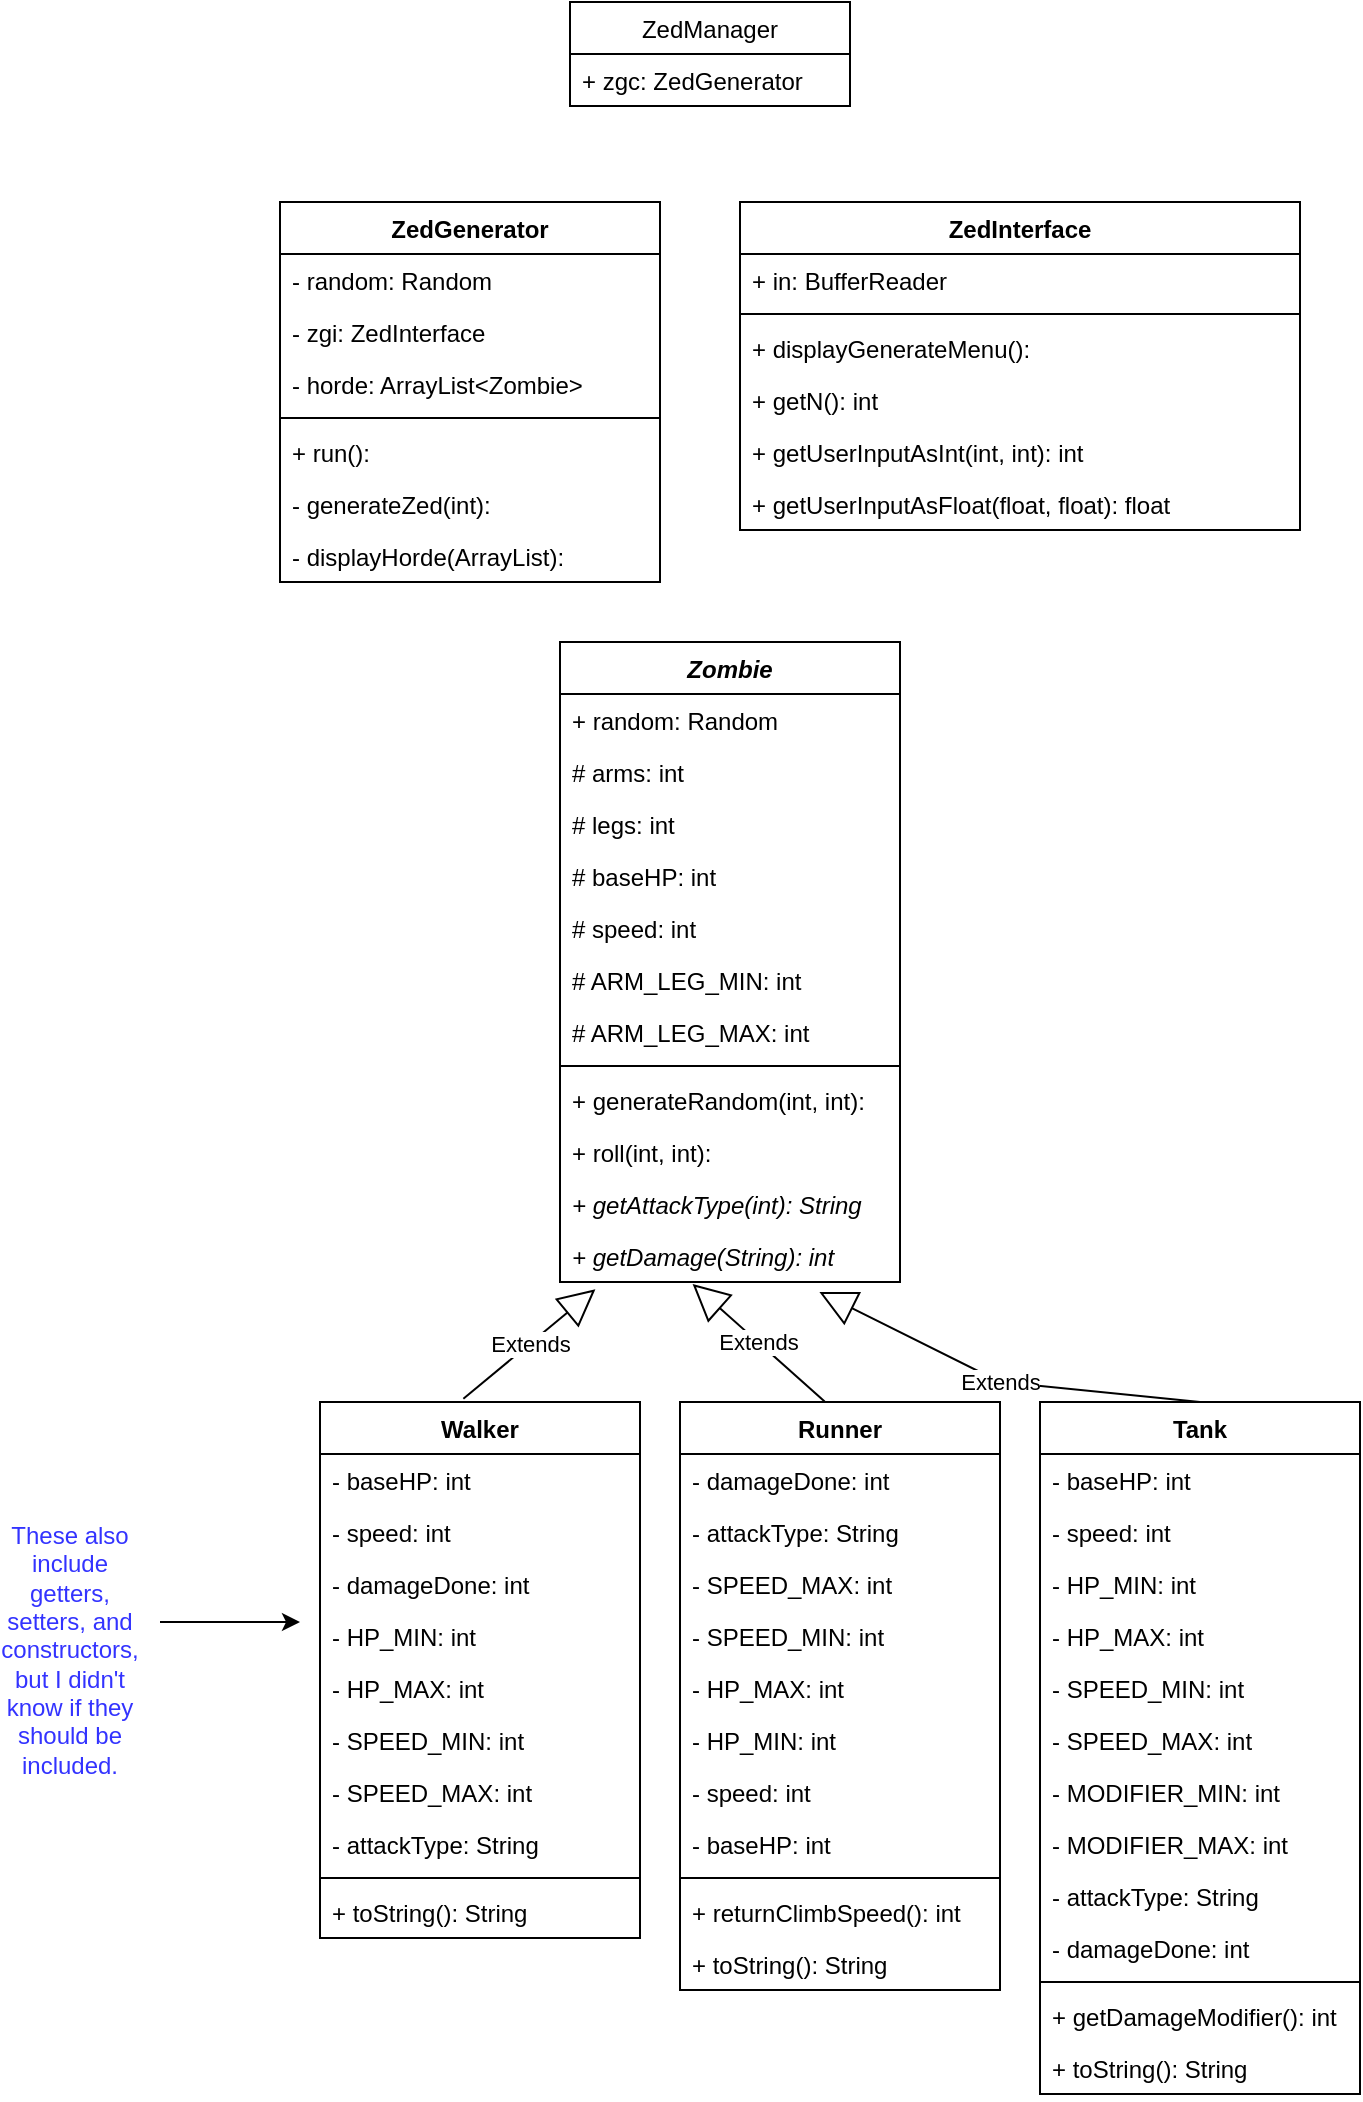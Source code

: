 <mxfile version="16.5.2" type="device"><diagram id="yumjWtcRflNdmoUsbofD" name="Page-1"><mxGraphModel dx="1209" dy="749" grid="1" gridSize="10" guides="1" tooltips="1" connect="1" arrows="1" fold="1" page="1" pageScale="1" pageWidth="850" pageHeight="1100" math="0" shadow="0"><root><mxCell id="0"/><mxCell id="1" parent="0"/><mxCell id="LTERtwyC3U1qqZf8v5CC-1" value="ZedGenerator" style="swimlane;fontStyle=1;align=center;verticalAlign=top;childLayout=stackLayout;horizontal=1;startSize=26;horizontalStack=0;resizeParent=1;resizeParentMax=0;resizeLast=0;collapsible=1;marginBottom=0;" parent="1" vertex="1"><mxGeometry x="210" y="120" width="190" height="190" as="geometry"/></mxCell><mxCell id="LTERtwyC3U1qqZf8v5CC-8" value="- random: Random" style="text;strokeColor=none;fillColor=none;align=left;verticalAlign=top;spacingLeft=4;spacingRight=4;overflow=hidden;rotatable=0;points=[[0,0.5],[1,0.5]];portConstraint=eastwest;" parent="LTERtwyC3U1qqZf8v5CC-1" vertex="1"><mxGeometry y="26" width="190" height="26" as="geometry"/></mxCell><mxCell id="LTERtwyC3U1qqZf8v5CC-7" value="- zgi: ZedInterface" style="text;strokeColor=none;fillColor=none;align=left;verticalAlign=top;spacingLeft=4;spacingRight=4;overflow=hidden;rotatable=0;points=[[0,0.5],[1,0.5]];portConstraint=eastwest;" parent="LTERtwyC3U1qqZf8v5CC-1" vertex="1"><mxGeometry y="52" width="190" height="26" as="geometry"/></mxCell><mxCell id="LTERtwyC3U1qqZf8v5CC-2" value="- horde: ArrayList&lt;Zombie&gt;" style="text;strokeColor=none;fillColor=none;align=left;verticalAlign=top;spacingLeft=4;spacingRight=4;overflow=hidden;rotatable=0;points=[[0,0.5],[1,0.5]];portConstraint=eastwest;" parent="LTERtwyC3U1qqZf8v5CC-1" vertex="1"><mxGeometry y="78" width="190" height="26" as="geometry"/></mxCell><mxCell id="LTERtwyC3U1qqZf8v5CC-3" value="" style="line;strokeWidth=1;fillColor=none;align=left;verticalAlign=middle;spacingTop=-1;spacingLeft=3;spacingRight=3;rotatable=0;labelPosition=right;points=[];portConstraint=eastwest;" parent="LTERtwyC3U1qqZf8v5CC-1" vertex="1"><mxGeometry y="104" width="190" height="8" as="geometry"/></mxCell><mxCell id="LTERtwyC3U1qqZf8v5CC-4" value="+ run(): " style="text;strokeColor=none;fillColor=none;align=left;verticalAlign=top;spacingLeft=4;spacingRight=4;overflow=hidden;rotatable=0;points=[[0,0.5],[1,0.5]];portConstraint=eastwest;" parent="LTERtwyC3U1qqZf8v5CC-1" vertex="1"><mxGeometry y="112" width="190" height="26" as="geometry"/></mxCell><mxCell id="LTERtwyC3U1qqZf8v5CC-5" value="- generateZed(int): " style="text;strokeColor=none;fillColor=none;align=left;verticalAlign=top;spacingLeft=4;spacingRight=4;overflow=hidden;rotatable=0;points=[[0,0.5],[1,0.5]];portConstraint=eastwest;" parent="LTERtwyC3U1qqZf8v5CC-1" vertex="1"><mxGeometry y="138" width="190" height="26" as="geometry"/></mxCell><mxCell id="LTERtwyC3U1qqZf8v5CC-6" value="- displayHorde(ArrayList): " style="text;strokeColor=none;fillColor=none;align=left;verticalAlign=top;spacingLeft=4;spacingRight=4;overflow=hidden;rotatable=0;points=[[0,0.5],[1,0.5]];portConstraint=eastwest;" parent="LTERtwyC3U1qqZf8v5CC-1" vertex="1"><mxGeometry y="164" width="190" height="26" as="geometry"/></mxCell><mxCell id="LTERtwyC3U1qqZf8v5CC-9" value="ZedInterface" style="swimlane;fontStyle=1;align=center;verticalAlign=top;childLayout=stackLayout;horizontal=1;startSize=26;horizontalStack=0;resizeParent=1;resizeParentMax=0;resizeLast=0;collapsible=1;marginBottom=0;" parent="1" vertex="1"><mxGeometry x="440" y="120" width="280" height="164" as="geometry"/></mxCell><mxCell id="LTERtwyC3U1qqZf8v5CC-10" value="+ in: BufferReader" style="text;strokeColor=none;fillColor=none;align=left;verticalAlign=top;spacingLeft=4;spacingRight=4;overflow=hidden;rotatable=0;points=[[0,0.5],[1,0.5]];portConstraint=eastwest;" parent="LTERtwyC3U1qqZf8v5CC-9" vertex="1"><mxGeometry y="26" width="280" height="26" as="geometry"/></mxCell><mxCell id="LTERtwyC3U1qqZf8v5CC-11" value="" style="line;strokeWidth=1;fillColor=none;align=left;verticalAlign=middle;spacingTop=-1;spacingLeft=3;spacingRight=3;rotatable=0;labelPosition=right;points=[];portConstraint=eastwest;" parent="LTERtwyC3U1qqZf8v5CC-9" vertex="1"><mxGeometry y="52" width="280" height="8" as="geometry"/></mxCell><mxCell id="LTERtwyC3U1qqZf8v5CC-12" value="+ displayGenerateMenu(): " style="text;strokeColor=none;fillColor=none;align=left;verticalAlign=top;spacingLeft=4;spacingRight=4;overflow=hidden;rotatable=0;points=[[0,0.5],[1,0.5]];portConstraint=eastwest;" parent="LTERtwyC3U1qqZf8v5CC-9" vertex="1"><mxGeometry y="60" width="280" height="26" as="geometry"/></mxCell><mxCell id="LTERtwyC3U1qqZf8v5CC-13" value="+ getN(): int" style="text;strokeColor=none;fillColor=none;align=left;verticalAlign=top;spacingLeft=4;spacingRight=4;overflow=hidden;rotatable=0;points=[[0,0.5],[1,0.5]];portConstraint=eastwest;" parent="LTERtwyC3U1qqZf8v5CC-9" vertex="1"><mxGeometry y="86" width="280" height="26" as="geometry"/></mxCell><mxCell id="LTERtwyC3U1qqZf8v5CC-15" value="+ getUserInputAsInt(int, int): int" style="text;strokeColor=none;fillColor=none;align=left;verticalAlign=top;spacingLeft=4;spacingRight=4;overflow=hidden;rotatable=0;points=[[0,0.5],[1,0.5]];portConstraint=eastwest;" parent="LTERtwyC3U1qqZf8v5CC-9" vertex="1"><mxGeometry y="112" width="280" height="26" as="geometry"/></mxCell><mxCell id="LTERtwyC3U1qqZf8v5CC-16" value="+ getUserInputAsFloat(float, float): float" style="text;strokeColor=none;fillColor=none;align=left;verticalAlign=top;spacingLeft=4;spacingRight=4;overflow=hidden;rotatable=0;points=[[0,0.5],[1,0.5]];portConstraint=eastwest;" parent="LTERtwyC3U1qqZf8v5CC-9" vertex="1"><mxGeometry y="138" width="280" height="26" as="geometry"/></mxCell><mxCell id="LTERtwyC3U1qqZf8v5CC-17" value="ZedManager" style="swimlane;fontStyle=0;childLayout=stackLayout;horizontal=1;startSize=26;fillColor=none;horizontalStack=0;resizeParent=1;resizeParentMax=0;resizeLast=0;collapsible=1;marginBottom=0;" parent="1" vertex="1"><mxGeometry x="355" y="20" width="140" height="52" as="geometry"/></mxCell><mxCell id="LTERtwyC3U1qqZf8v5CC-18" value="+ zgc: ZedGenerator" style="text;strokeColor=none;fillColor=none;align=left;verticalAlign=top;spacingLeft=4;spacingRight=4;overflow=hidden;rotatable=0;points=[[0,0.5],[1,0.5]];portConstraint=eastwest;" parent="LTERtwyC3U1qqZf8v5CC-17" vertex="1"><mxGeometry y="26" width="140" height="26" as="geometry"/></mxCell><mxCell id="LTERtwyC3U1qqZf8v5CC-21" value="Zombie" style="swimlane;fontStyle=3;align=center;verticalAlign=top;childLayout=stackLayout;horizontal=1;startSize=26;horizontalStack=0;resizeParent=1;resizeParentMax=0;resizeLast=0;collapsible=1;marginBottom=0;" parent="1" vertex="1"><mxGeometry x="350" y="340" width="170" height="320" as="geometry"/></mxCell><mxCell id="LTERtwyC3U1qqZf8v5CC-32" value="+ random: Random" style="text;strokeColor=none;fillColor=none;align=left;verticalAlign=top;spacingLeft=4;spacingRight=4;overflow=hidden;rotatable=0;points=[[0,0.5],[1,0.5]];portConstraint=eastwest;" parent="LTERtwyC3U1qqZf8v5CC-21" vertex="1"><mxGeometry y="26" width="170" height="26" as="geometry"/></mxCell><mxCell id="LTERtwyC3U1qqZf8v5CC-22" value="# arms: int" style="text;strokeColor=none;fillColor=none;align=left;verticalAlign=top;spacingLeft=4;spacingRight=4;overflow=hidden;rotatable=0;points=[[0,0.5],[1,0.5]];portConstraint=eastwest;" parent="LTERtwyC3U1qqZf8v5CC-21" vertex="1"><mxGeometry y="52" width="170" height="26" as="geometry"/></mxCell><mxCell id="LTERtwyC3U1qqZf8v5CC-26" value="# legs: int" style="text;strokeColor=none;fillColor=none;align=left;verticalAlign=top;spacingLeft=4;spacingRight=4;overflow=hidden;rotatable=0;points=[[0,0.5],[1,0.5]];portConstraint=eastwest;" parent="LTERtwyC3U1qqZf8v5CC-21" vertex="1"><mxGeometry y="78" width="170" height="26" as="geometry"/></mxCell><mxCell id="LTERtwyC3U1qqZf8v5CC-31" value="# baseHP: int" style="text;strokeColor=none;fillColor=none;align=left;verticalAlign=top;spacingLeft=4;spacingRight=4;overflow=hidden;rotatable=0;points=[[0,0.5],[1,0.5]];portConstraint=eastwest;" parent="LTERtwyC3U1qqZf8v5CC-21" vertex="1"><mxGeometry y="104" width="170" height="26" as="geometry"/></mxCell><mxCell id="LTERtwyC3U1qqZf8v5CC-30" value="# speed: int" style="text;strokeColor=none;fillColor=none;align=left;verticalAlign=top;spacingLeft=4;spacingRight=4;overflow=hidden;rotatable=0;points=[[0,0.5],[1,0.5]];portConstraint=eastwest;" parent="LTERtwyC3U1qqZf8v5CC-21" vertex="1"><mxGeometry y="130" width="170" height="26" as="geometry"/></mxCell><mxCell id="LTERtwyC3U1qqZf8v5CC-29" value="# ARM_LEG_MIN: int" style="text;strokeColor=none;fillColor=none;align=left;verticalAlign=top;spacingLeft=4;spacingRight=4;overflow=hidden;rotatable=0;points=[[0,0.5],[1,0.5]];portConstraint=eastwest;" parent="LTERtwyC3U1qqZf8v5CC-21" vertex="1"><mxGeometry y="156" width="170" height="26" as="geometry"/></mxCell><mxCell id="LTERtwyC3U1qqZf8v5CC-28" value="# ARM_LEG_MAX: int" style="text;strokeColor=none;fillColor=none;align=left;verticalAlign=top;spacingLeft=4;spacingRight=4;overflow=hidden;rotatable=0;points=[[0,0.5],[1,0.5]];portConstraint=eastwest;" parent="LTERtwyC3U1qqZf8v5CC-21" vertex="1"><mxGeometry y="182" width="170" height="26" as="geometry"/></mxCell><mxCell id="LTERtwyC3U1qqZf8v5CC-23" value="" style="line;strokeWidth=1;fillColor=none;align=left;verticalAlign=middle;spacingTop=-1;spacingLeft=3;spacingRight=3;rotatable=0;labelPosition=right;points=[];portConstraint=eastwest;" parent="LTERtwyC3U1qqZf8v5CC-21" vertex="1"><mxGeometry y="208" width="170" height="8" as="geometry"/></mxCell><mxCell id="LTERtwyC3U1qqZf8v5CC-24" value="+ generateRandom(int, int): " style="text;strokeColor=none;fillColor=none;align=left;verticalAlign=top;spacingLeft=4;spacingRight=4;overflow=hidden;rotatable=0;points=[[0,0.5],[1,0.5]];portConstraint=eastwest;" parent="LTERtwyC3U1qqZf8v5CC-21" vertex="1"><mxGeometry y="216" width="170" height="26" as="geometry"/></mxCell><mxCell id="LTERtwyC3U1qqZf8v5CC-33" value="+ roll(int, int): " style="text;strokeColor=none;fillColor=none;align=left;verticalAlign=top;spacingLeft=4;spacingRight=4;overflow=hidden;rotatable=0;points=[[0,0.5],[1,0.5]];portConstraint=eastwest;" parent="LTERtwyC3U1qqZf8v5CC-21" vertex="1"><mxGeometry y="242" width="170" height="26" as="geometry"/></mxCell><mxCell id="LTERtwyC3U1qqZf8v5CC-34" value="+ getAttackType(int): String " style="text;strokeColor=none;fillColor=none;align=left;verticalAlign=top;spacingLeft=4;spacingRight=4;overflow=hidden;rotatable=0;points=[[0,0.5],[1,0.5]];portConstraint=eastwest;fontStyle=2" parent="LTERtwyC3U1qqZf8v5CC-21" vertex="1"><mxGeometry y="268" width="170" height="26" as="geometry"/></mxCell><mxCell id="LTERtwyC3U1qqZf8v5CC-35" value="+ getDamage(String): int " style="text;strokeColor=none;fillColor=none;align=left;verticalAlign=top;spacingLeft=4;spacingRight=4;overflow=hidden;rotatable=0;points=[[0,0.5],[1,0.5]];portConstraint=eastwest;fontStyle=2" parent="LTERtwyC3U1qqZf8v5CC-21" vertex="1"><mxGeometry y="294" width="170" height="26" as="geometry"/></mxCell><mxCell id="zYqIYKOJxkYQcFq3cYqe-1" value="Walker" style="swimlane;fontStyle=1;align=center;verticalAlign=top;childLayout=stackLayout;horizontal=1;startSize=26;horizontalStack=0;resizeParent=1;resizeParentMax=0;resizeLast=0;collapsible=1;marginBottom=0;" parent="1" vertex="1"><mxGeometry x="230" y="720" width="160" height="268" as="geometry"/></mxCell><mxCell id="8R-ZEXJHItfAfI8R4GU4-15" value="- baseHP: int" style="text;strokeColor=none;fillColor=none;align=left;verticalAlign=top;spacingLeft=4;spacingRight=4;overflow=hidden;rotatable=0;points=[[0,0.5],[1,0.5]];portConstraint=eastwest;" vertex="1" parent="zYqIYKOJxkYQcFq3cYqe-1"><mxGeometry y="26" width="160" height="26" as="geometry"/></mxCell><mxCell id="8R-ZEXJHItfAfI8R4GU4-14" value="- speed: int" style="text;strokeColor=none;fillColor=none;align=left;verticalAlign=top;spacingLeft=4;spacingRight=4;overflow=hidden;rotatable=0;points=[[0,0.5],[1,0.5]];portConstraint=eastwest;" vertex="1" parent="zYqIYKOJxkYQcFq3cYqe-1"><mxGeometry y="52" width="160" height="26" as="geometry"/></mxCell><mxCell id="8R-ZEXJHItfAfI8R4GU4-8" value="- damageDone: int" style="text;strokeColor=none;fillColor=none;align=left;verticalAlign=top;spacingLeft=4;spacingRight=4;overflow=hidden;rotatable=0;points=[[0,0.5],[1,0.5]];portConstraint=eastwest;" vertex="1" parent="zYqIYKOJxkYQcFq3cYqe-1"><mxGeometry y="78" width="160" height="26" as="geometry"/></mxCell><mxCell id="8R-ZEXJHItfAfI8R4GU4-13" value="- HP_MIN: int" style="text;strokeColor=none;fillColor=none;align=left;verticalAlign=top;spacingLeft=4;spacingRight=4;overflow=hidden;rotatable=0;points=[[0,0.5],[1,0.5]];portConstraint=eastwest;" vertex="1" parent="zYqIYKOJxkYQcFq3cYqe-1"><mxGeometry y="104" width="160" height="26" as="geometry"/></mxCell><mxCell id="8R-ZEXJHItfAfI8R4GU4-12" value="- HP_MAX: int" style="text;strokeColor=none;fillColor=none;align=left;verticalAlign=top;spacingLeft=4;spacingRight=4;overflow=hidden;rotatable=0;points=[[0,0.5],[1,0.5]];portConstraint=eastwest;" vertex="1" parent="zYqIYKOJxkYQcFq3cYqe-1"><mxGeometry y="130" width="160" height="26" as="geometry"/></mxCell><mxCell id="8R-ZEXJHItfAfI8R4GU4-11" value="- SPEED_MIN: int" style="text;strokeColor=none;fillColor=none;align=left;verticalAlign=top;spacingLeft=4;spacingRight=4;overflow=hidden;rotatable=0;points=[[0,0.5],[1,0.5]];portConstraint=eastwest;" vertex="1" parent="zYqIYKOJxkYQcFq3cYqe-1"><mxGeometry y="156" width="160" height="26" as="geometry"/></mxCell><mxCell id="8R-ZEXJHItfAfI8R4GU4-10" value="- SPEED_MAX: int" style="text;strokeColor=none;fillColor=none;align=left;verticalAlign=top;spacingLeft=4;spacingRight=4;overflow=hidden;rotatable=0;points=[[0,0.5],[1,0.5]];portConstraint=eastwest;" vertex="1" parent="zYqIYKOJxkYQcFq3cYqe-1"><mxGeometry y="182" width="160" height="26" as="geometry"/></mxCell><mxCell id="8R-ZEXJHItfAfI8R4GU4-9" value="- attackType: String" style="text;strokeColor=none;fillColor=none;align=left;verticalAlign=top;spacingLeft=4;spacingRight=4;overflow=hidden;rotatable=0;points=[[0,0.5],[1,0.5]];portConstraint=eastwest;" vertex="1" parent="zYqIYKOJxkYQcFq3cYqe-1"><mxGeometry y="208" width="160" height="26" as="geometry"/></mxCell><mxCell id="zYqIYKOJxkYQcFq3cYqe-3" value="" style="line;strokeWidth=1;fillColor=none;align=left;verticalAlign=middle;spacingTop=-1;spacingLeft=3;spacingRight=3;rotatable=0;labelPosition=right;points=[];portConstraint=eastwest;" parent="zYqIYKOJxkYQcFq3cYqe-1" vertex="1"><mxGeometry y="234" width="160" height="8" as="geometry"/></mxCell><mxCell id="8R-ZEXJHItfAfI8R4GU4-28" value="+ toString(): String" style="text;strokeColor=none;fillColor=none;align=left;verticalAlign=top;spacingLeft=4;spacingRight=4;overflow=hidden;rotatable=0;points=[[0,0.5],[1,0.5]];portConstraint=eastwest;" vertex="1" parent="zYqIYKOJxkYQcFq3cYqe-1"><mxGeometry y="242" width="160" height="26" as="geometry"/></mxCell><mxCell id="zYqIYKOJxkYQcFq3cYqe-5" value="Runner" style="swimlane;fontStyle=1;align=center;verticalAlign=top;childLayout=stackLayout;horizontal=1;startSize=26;horizontalStack=0;resizeParent=1;resizeParentMax=0;resizeLast=0;collapsible=1;marginBottom=0;" parent="1" vertex="1"><mxGeometry x="410" y="720" width="160" height="294" as="geometry"/></mxCell><mxCell id="8R-ZEXJHItfAfI8R4GU4-2" value="- damageDone: int" style="text;strokeColor=none;fillColor=none;align=left;verticalAlign=top;spacingLeft=4;spacingRight=4;overflow=hidden;rotatable=0;points=[[0,0.5],[1,0.5]];portConstraint=eastwest;" vertex="1" parent="zYqIYKOJxkYQcFq3cYqe-5"><mxGeometry y="26" width="160" height="26" as="geometry"/></mxCell><mxCell id="8R-ZEXJHItfAfI8R4GU4-3" value="- attackType: String" style="text;strokeColor=none;fillColor=none;align=left;verticalAlign=top;spacingLeft=4;spacingRight=4;overflow=hidden;rotatable=0;points=[[0,0.5],[1,0.5]];portConstraint=eastwest;" vertex="1" parent="zYqIYKOJxkYQcFq3cYqe-5"><mxGeometry y="52" width="160" height="26" as="geometry"/></mxCell><mxCell id="8R-ZEXJHItfAfI8R4GU4-4" value="- SPEED_MAX: int" style="text;strokeColor=none;fillColor=none;align=left;verticalAlign=top;spacingLeft=4;spacingRight=4;overflow=hidden;rotatable=0;points=[[0,0.5],[1,0.5]];portConstraint=eastwest;" vertex="1" parent="zYqIYKOJxkYQcFq3cYqe-5"><mxGeometry y="78" width="160" height="26" as="geometry"/></mxCell><mxCell id="8R-ZEXJHItfAfI8R4GU4-5" value="- SPEED_MIN: int" style="text;strokeColor=none;fillColor=none;align=left;verticalAlign=top;spacingLeft=4;spacingRight=4;overflow=hidden;rotatable=0;points=[[0,0.5],[1,0.5]];portConstraint=eastwest;" vertex="1" parent="zYqIYKOJxkYQcFq3cYqe-5"><mxGeometry y="104" width="160" height="26" as="geometry"/></mxCell><mxCell id="8R-ZEXJHItfAfI8R4GU4-6" value="- HP_MAX: int" style="text;strokeColor=none;fillColor=none;align=left;verticalAlign=top;spacingLeft=4;spacingRight=4;overflow=hidden;rotatable=0;points=[[0,0.5],[1,0.5]];portConstraint=eastwest;" vertex="1" parent="zYqIYKOJxkYQcFq3cYqe-5"><mxGeometry y="130" width="160" height="26" as="geometry"/></mxCell><mxCell id="8R-ZEXJHItfAfI8R4GU4-7" value="- HP_MIN: int" style="text;strokeColor=none;fillColor=none;align=left;verticalAlign=top;spacingLeft=4;spacingRight=4;overflow=hidden;rotatable=0;points=[[0,0.5],[1,0.5]];portConstraint=eastwest;" vertex="1" parent="zYqIYKOJxkYQcFq3cYqe-5"><mxGeometry y="156" width="160" height="26" as="geometry"/></mxCell><mxCell id="8R-ZEXJHItfAfI8R4GU4-1" value="- speed: int" style="text;strokeColor=none;fillColor=none;align=left;verticalAlign=top;spacingLeft=4;spacingRight=4;overflow=hidden;rotatable=0;points=[[0,0.5],[1,0.5]];portConstraint=eastwest;" vertex="1" parent="zYqIYKOJxkYQcFq3cYqe-5"><mxGeometry y="182" width="160" height="26" as="geometry"/></mxCell><mxCell id="zYqIYKOJxkYQcFq3cYqe-2" value="- baseHP: int" style="text;strokeColor=none;fillColor=none;align=left;verticalAlign=top;spacingLeft=4;spacingRight=4;overflow=hidden;rotatable=0;points=[[0,0.5],[1,0.5]];portConstraint=eastwest;" parent="zYqIYKOJxkYQcFq3cYqe-5" vertex="1"><mxGeometry y="208" width="160" height="26" as="geometry"/></mxCell><mxCell id="zYqIYKOJxkYQcFq3cYqe-7" value="" style="line;strokeWidth=1;fillColor=none;align=left;verticalAlign=middle;spacingTop=-1;spacingLeft=3;spacingRight=3;rotatable=0;labelPosition=right;points=[];portConstraint=eastwest;" parent="zYqIYKOJxkYQcFq3cYqe-5" vertex="1"><mxGeometry y="234" width="160" height="8" as="geometry"/></mxCell><mxCell id="zYqIYKOJxkYQcFq3cYqe-8" value="+ returnClimbSpeed(): int" style="text;strokeColor=none;fillColor=none;align=left;verticalAlign=top;spacingLeft=4;spacingRight=4;overflow=hidden;rotatable=0;points=[[0,0.5],[1,0.5]];portConstraint=eastwest;" parent="zYqIYKOJxkYQcFq3cYqe-5" vertex="1"><mxGeometry y="242" width="160" height="26" as="geometry"/></mxCell><mxCell id="8R-ZEXJHItfAfI8R4GU4-26" value="+ toString(): String" style="text;strokeColor=none;fillColor=none;align=left;verticalAlign=top;spacingLeft=4;spacingRight=4;overflow=hidden;rotatable=0;points=[[0,0.5],[1,0.5]];portConstraint=eastwest;" vertex="1" parent="zYqIYKOJxkYQcFq3cYqe-5"><mxGeometry y="268" width="160" height="26" as="geometry"/></mxCell><mxCell id="zYqIYKOJxkYQcFq3cYqe-9" value="Tank" style="swimlane;fontStyle=1;align=center;verticalAlign=top;childLayout=stackLayout;horizontal=1;startSize=26;horizontalStack=0;resizeParent=1;resizeParentMax=0;resizeLast=0;collapsible=1;marginBottom=0;" parent="1" vertex="1"><mxGeometry x="590" y="720" width="160" height="346" as="geometry"/></mxCell><mxCell id="8R-ZEXJHItfAfI8R4GU4-24" value="- baseHP: int" style="text;strokeColor=none;fillColor=none;align=left;verticalAlign=top;spacingLeft=4;spacingRight=4;overflow=hidden;rotatable=0;points=[[0,0.5],[1,0.5]];portConstraint=eastwest;" vertex="1" parent="zYqIYKOJxkYQcFq3cYqe-9"><mxGeometry y="26" width="160" height="26" as="geometry"/></mxCell><mxCell id="8R-ZEXJHItfAfI8R4GU4-23" value="- speed: int" style="text;strokeColor=none;fillColor=none;align=left;verticalAlign=top;spacingLeft=4;spacingRight=4;overflow=hidden;rotatable=0;points=[[0,0.5],[1,0.5]];portConstraint=eastwest;" vertex="1" parent="zYqIYKOJxkYQcFq3cYqe-9"><mxGeometry y="52" width="160" height="26" as="geometry"/></mxCell><mxCell id="8R-ZEXJHItfAfI8R4GU4-22" value="- HP_MIN: int" style="text;strokeColor=none;fillColor=none;align=left;verticalAlign=top;spacingLeft=4;spacingRight=4;overflow=hidden;rotatable=0;points=[[0,0.5],[1,0.5]];portConstraint=eastwest;" vertex="1" parent="zYqIYKOJxkYQcFq3cYqe-9"><mxGeometry y="78" width="160" height="26" as="geometry"/></mxCell><mxCell id="8R-ZEXJHItfAfI8R4GU4-21" value="- HP_MAX: int" style="text;strokeColor=none;fillColor=none;align=left;verticalAlign=top;spacingLeft=4;spacingRight=4;overflow=hidden;rotatable=0;points=[[0,0.5],[1,0.5]];portConstraint=eastwest;" vertex="1" parent="zYqIYKOJxkYQcFq3cYqe-9"><mxGeometry y="104" width="160" height="26" as="geometry"/></mxCell><mxCell id="8R-ZEXJHItfAfI8R4GU4-20" value="- SPEED_MIN: int" style="text;strokeColor=none;fillColor=none;align=left;verticalAlign=top;spacingLeft=4;spacingRight=4;overflow=hidden;rotatable=0;points=[[0,0.5],[1,0.5]];portConstraint=eastwest;" vertex="1" parent="zYqIYKOJxkYQcFq3cYqe-9"><mxGeometry y="130" width="160" height="26" as="geometry"/></mxCell><mxCell id="8R-ZEXJHItfAfI8R4GU4-19" value="- SPEED_MAX: int" style="text;strokeColor=none;fillColor=none;align=left;verticalAlign=top;spacingLeft=4;spacingRight=4;overflow=hidden;rotatable=0;points=[[0,0.5],[1,0.5]];portConstraint=eastwest;" vertex="1" parent="zYqIYKOJxkYQcFq3cYqe-9"><mxGeometry y="156" width="160" height="26" as="geometry"/></mxCell><mxCell id="8R-ZEXJHItfAfI8R4GU4-25" value="- MODIFIER_MIN: int" style="text;strokeColor=none;fillColor=none;align=left;verticalAlign=top;spacingLeft=4;spacingRight=4;overflow=hidden;rotatable=0;points=[[0,0.5],[1,0.5]];portConstraint=eastwest;" vertex="1" parent="zYqIYKOJxkYQcFq3cYqe-9"><mxGeometry y="182" width="160" height="26" as="geometry"/></mxCell><mxCell id="zYqIYKOJxkYQcFq3cYqe-10" value="- MODIFIER_MAX: int" style="text;strokeColor=none;fillColor=none;align=left;verticalAlign=top;spacingLeft=4;spacingRight=4;overflow=hidden;rotatable=0;points=[[0,0.5],[1,0.5]];portConstraint=eastwest;" parent="zYqIYKOJxkYQcFq3cYqe-9" vertex="1"><mxGeometry y="208" width="160" height="26" as="geometry"/></mxCell><mxCell id="8R-ZEXJHItfAfI8R4GU4-18" value="- attackType: String" style="text;strokeColor=none;fillColor=none;align=left;verticalAlign=top;spacingLeft=4;spacingRight=4;overflow=hidden;rotatable=0;points=[[0,0.5],[1,0.5]];portConstraint=eastwest;" vertex="1" parent="zYqIYKOJxkYQcFq3cYqe-9"><mxGeometry y="234" width="160" height="26" as="geometry"/></mxCell><mxCell id="8R-ZEXJHItfAfI8R4GU4-17" value="- damageDone: int" style="text;strokeColor=none;fillColor=none;align=left;verticalAlign=top;spacingLeft=4;spacingRight=4;overflow=hidden;rotatable=0;points=[[0,0.5],[1,0.5]];portConstraint=eastwest;" vertex="1" parent="zYqIYKOJxkYQcFq3cYqe-9"><mxGeometry y="260" width="160" height="26" as="geometry"/></mxCell><mxCell id="zYqIYKOJxkYQcFq3cYqe-11" value="" style="line;strokeWidth=1;fillColor=none;align=left;verticalAlign=middle;spacingTop=-1;spacingLeft=3;spacingRight=3;rotatable=0;labelPosition=right;points=[];portConstraint=eastwest;" parent="zYqIYKOJxkYQcFq3cYqe-9" vertex="1"><mxGeometry y="286" width="160" height="8" as="geometry"/></mxCell><mxCell id="zYqIYKOJxkYQcFq3cYqe-12" value="+ getDamageModifier(): int" style="text;strokeColor=none;fillColor=none;align=left;verticalAlign=top;spacingLeft=4;spacingRight=4;overflow=hidden;rotatable=0;points=[[0,0.5],[1,0.5]];portConstraint=eastwest;" parent="zYqIYKOJxkYQcFq3cYqe-9" vertex="1"><mxGeometry y="294" width="160" height="26" as="geometry"/></mxCell><mxCell id="8R-ZEXJHItfAfI8R4GU4-27" value="+ toString(): String" style="text;strokeColor=none;fillColor=none;align=left;verticalAlign=top;spacingLeft=4;spacingRight=4;overflow=hidden;rotatable=0;points=[[0,0.5],[1,0.5]];portConstraint=eastwest;" vertex="1" parent="zYqIYKOJxkYQcFq3cYqe-9"><mxGeometry y="320" width="160" height="26" as="geometry"/></mxCell><mxCell id="8R-ZEXJHItfAfI8R4GU4-29" value="Extends" style="endArrow=block;endSize=16;endFill=0;html=1;rounded=0;exitX=0.448;exitY=-0.006;exitDx=0;exitDy=0;exitPerimeter=0;entryX=0.104;entryY=1.141;entryDx=0;entryDy=0;entryPerimeter=0;" edge="1" parent="1" source="zYqIYKOJxkYQcFq3cYqe-1" target="LTERtwyC3U1qqZf8v5CC-35"><mxGeometry width="160" relative="1" as="geometry"><mxPoint x="150" y="680" as="sourcePoint"/><mxPoint x="310" y="680" as="targetPoint"/></mxGeometry></mxCell><mxCell id="8R-ZEXJHItfAfI8R4GU4-30" value="Extends" style="endArrow=block;endSize=16;endFill=0;html=1;rounded=0;exitX=0.452;exitY=-0.001;exitDx=0;exitDy=0;exitPerimeter=0;entryX=0.39;entryY=1.038;entryDx=0;entryDy=0;entryPerimeter=0;" edge="1" parent="1" source="zYqIYKOJxkYQcFq3cYqe-5" target="LTERtwyC3U1qqZf8v5CC-35"><mxGeometry width="160" relative="1" as="geometry"><mxPoint x="311.68" y="728.392" as="sourcePoint"/><mxPoint x="377.68" y="673.666" as="targetPoint"/></mxGeometry></mxCell><mxCell id="8R-ZEXJHItfAfI8R4GU4-31" value="Extends" style="endArrow=block;endSize=16;endFill=0;html=1;rounded=0;exitX=0.5;exitY=0;exitDx=0;exitDy=0;entryX=0.763;entryY=1.192;entryDx=0;entryDy=0;entryPerimeter=0;" edge="1" parent="1" source="zYqIYKOJxkYQcFq3cYqe-9" target="LTERtwyC3U1qqZf8v5CC-35"><mxGeometry width="160" relative="1" as="geometry"><mxPoint x="321.68" y="738.392" as="sourcePoint"/><mxPoint x="387.68" y="683.666" as="targetPoint"/><Array as="points"><mxPoint x="570" y="710"/></Array></mxGeometry></mxCell><mxCell id="8R-ZEXJHItfAfI8R4GU4-32" value="These also include getters, setters, and constructors, but I didn't know if they should be included." style="text;html=1;strokeColor=none;fillColor=none;align=center;verticalAlign=middle;whiteSpace=wrap;rounded=0;fontColor=#3333FF;" vertex="1" parent="1"><mxGeometry x="70" y="760" width="70" height="168" as="geometry"/></mxCell><mxCell id="8R-ZEXJHItfAfI8R4GU4-33" value="" style="endArrow=classic;html=1;rounded=0;fontColor=#3333FF;" edge="1" parent="1"><mxGeometry width="50" height="50" relative="1" as="geometry"><mxPoint x="150" y="830" as="sourcePoint"/><mxPoint x="220" y="830" as="targetPoint"/><Array as="points"><mxPoint x="150" y="830"/></Array></mxGeometry></mxCell></root></mxGraphModel></diagram></mxfile>